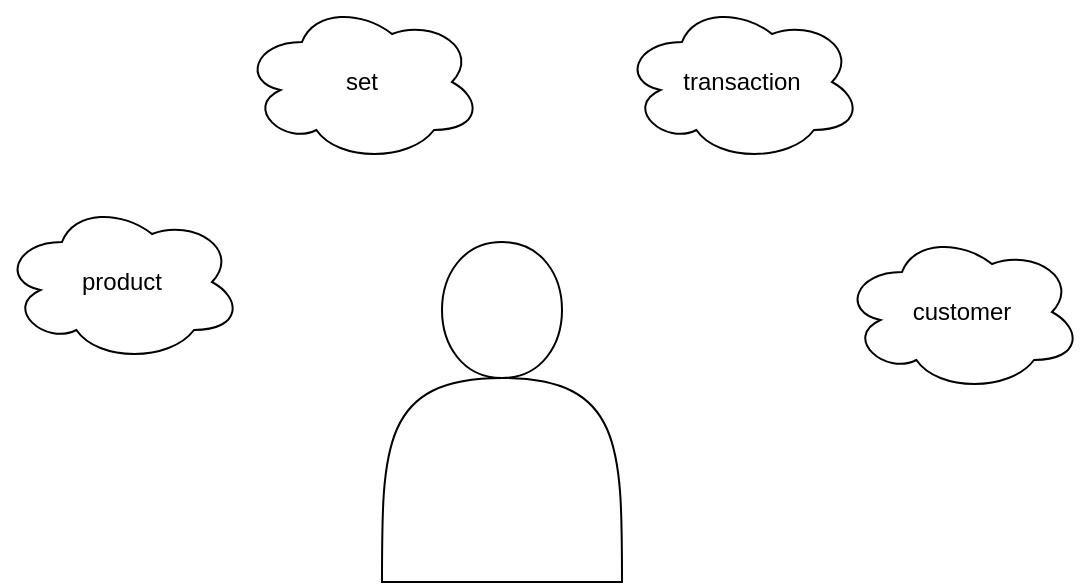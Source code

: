 <mxfile>
    <diagram id="jXz-vzdqo-b94pb40Mnk" name="Step 1_Define the purpose">
        <mxGraphModel dx="1049" dy="810" grid="1" gridSize="10" guides="1" tooltips="1" connect="1" arrows="1" fold="1" page="1" pageScale="1" pageWidth="827" pageHeight="1169" math="0" shadow="0">
            <root>
                <mxCell id="nirytq_ue4nJtfHyfdGq-0"/>
                <mxCell id="nirytq_ue4nJtfHyfdGq-1" parent="nirytq_ue4nJtfHyfdGq-0"/>
                <mxCell id="_NB82IQ6cY1DiW0OCXUs-0" value="" style="shape=actor;whiteSpace=wrap;html=1;" vertex="1" parent="nirytq_ue4nJtfHyfdGq-1">
                    <mxGeometry x="340" y="510" width="120" height="170" as="geometry"/>
                </mxCell>
                <mxCell id="_NB82IQ6cY1DiW0OCXUs-1" value="product" style="ellipse;shape=cloud;whiteSpace=wrap;html=1;" vertex="1" parent="nirytq_ue4nJtfHyfdGq-1">
                    <mxGeometry x="150" y="490" width="120" height="80" as="geometry"/>
                </mxCell>
                <mxCell id="_NB82IQ6cY1DiW0OCXUs-2" value="customer" style="ellipse;shape=cloud;whiteSpace=wrap;html=1;" vertex="1" parent="nirytq_ue4nJtfHyfdGq-1">
                    <mxGeometry x="570" y="505" width="120" height="80" as="geometry"/>
                </mxCell>
                <mxCell id="_NB82IQ6cY1DiW0OCXUs-3" value="transaction" style="ellipse;shape=cloud;whiteSpace=wrap;html=1;" vertex="1" parent="nirytq_ue4nJtfHyfdGq-1">
                    <mxGeometry x="460" y="390" width="120" height="80" as="geometry"/>
                </mxCell>
                <mxCell id="_NB82IQ6cY1DiW0OCXUs-4" value="set" style="ellipse;shape=cloud;whiteSpace=wrap;html=1;" vertex="1" parent="nirytq_ue4nJtfHyfdGq-1">
                    <mxGeometry x="270" y="390" width="120" height="80" as="geometry"/>
                </mxCell>
            </root>
        </mxGraphModel>
    </diagram>
    <diagram id="zYmbBFuIOlqK6AIwoc5G" name="Step 2_The ERM">
        <mxGraphModel dx="734" dy="567" grid="1" gridSize="10" guides="1" tooltips="1" connect="1" arrows="1" fold="1" page="1" pageScale="1" pageWidth="827" pageHeight="1169" math="0" shadow="0">
            <root>
                <mxCell id="0"/>
                <mxCell id="1" parent="0"/>
                <mxCell id="2" value="product" style="rounded=0;whiteSpace=wrap;html=1;" parent="1" vertex="1">
                    <mxGeometry x="300" y="100" width="120" height="60" as="geometry"/>
                </mxCell>
                <mxCell id="3" value="customer" style="rounded=0;whiteSpace=wrap;html=1;" parent="1" vertex="1">
                    <mxGeometry x="300" y="555" width="120" height="60" as="geometry"/>
                </mxCell>
                <mxCell id="5" value="email" style="ellipse;whiteSpace=wrap;html=1;" parent="1" vertex="1">
                    <mxGeometry x="500" y="515" width="120" height="80" as="geometry"/>
                </mxCell>
                <mxCell id="6" value="fName" style="ellipse;whiteSpace=wrap;html=1;" parent="1" vertex="1">
                    <mxGeometry x="110" y="495" width="120" height="80" as="geometry"/>
                </mxCell>
                <mxCell id="7" value="lName" style="ellipse;whiteSpace=wrap;html=1;" parent="1" vertex="1">
                    <mxGeometry x="110" y="575" width="120" height="80" as="geometry"/>
                </mxCell>
                <mxCell id="8" value="password" style="ellipse;whiteSpace=wrap;html=1;" parent="1" vertex="1">
                    <mxGeometry x="500" y="595" width="120" height="80" as="geometry"/>
                </mxCell>
                <mxCell id="9" value="set" style="ellipse;whiteSpace=wrap;html=1;" parent="1" vertex="1">
                    <mxGeometry x="120" y="220" width="120" height="80" as="geometry"/>
                </mxCell>
                <mxCell id="10" value="transaction" style="rhombus;whiteSpace=wrap;html=1;" parent="1" vertex="1">
                    <mxGeometry x="320" y="435" width="80" height="80" as="geometry"/>
                </mxCell>
                <mxCell id="12" value="catalog number" style="ellipse;whiteSpace=wrap;html=1;" parent="1" vertex="1">
                    <mxGeometry x="120" y="80" width="120" height="80" as="geometry"/>
                </mxCell>
                <mxCell id="13" value="start price" style="ellipse;whiteSpace=wrap;html=1;" parent="1" vertex="1">
                    <mxGeometry x="360" width="120" height="80" as="geometry"/>
                </mxCell>
                <mxCell id="14" value="highest bid" style="ellipse;whiteSpace=wrap;html=1;" parent="1" vertex="1">
                    <mxGeometry x="480" width="120" height="80" as="geometry"/>
                </mxCell>
                <mxCell id="15" value="remaining time" style="ellipse;whiteSpace=wrap;html=1;" parent="1" vertex="1">
                    <mxGeometry x="480" y="80" width="120" height="80" as="geometry"/>
                </mxCell>
                <mxCell id="16" value="sold" style="rhombus;whiteSpace=wrap;html=1;" parent="1" vertex="1">
                    <mxGeometry x="320" y="220" width="80" height="80" as="geometry"/>
                </mxCell>
                <mxCell id="17" value="name" style="ellipse;whiteSpace=wrap;html=1;" parent="1" vertex="1">
                    <mxGeometry x="120" width="120" height="80" as="geometry"/>
                </mxCell>
                <mxCell id="18" value="description" style="ellipse;whiteSpace=wrap;html=1;" parent="1" vertex="1">
                    <mxGeometry x="240" width="120" height="80" as="geometry"/>
                </mxCell>
                <mxCell id="JAKgWlugo3kC6Hhdtx-b-18" value="date" style="ellipse;whiteSpace=wrap;html=1;" vertex="1" parent="1">
                    <mxGeometry x="470" y="320" width="120" height="80" as="geometry"/>
                </mxCell>
                <mxCell id="JAKgWlugo3kC6Hhdtx-b-19" value="transaction_id" style="ellipse;whiteSpace=wrap;html=1;" vertex="1" parent="1">
                    <mxGeometry x="110" y="330" width="120" height="80" as="geometry"/>
                </mxCell>
                <mxCell id="JAKgWlugo3kC6Hhdtx-b-20" value="customer_id" style="ellipse;whiteSpace=wrap;html=1;" vertex="1" parent="1">
                    <mxGeometry x="170" y="660" width="120" height="80" as="geometry"/>
                </mxCell>
            </root>
        </mxGraphModel>
    </diagram>
    <diagram id="Xvj_9jHBKqaZcII52IWE" name="Step 3_UML">
        <mxGraphModel dx="734" dy="567" grid="1" gridSize="10" guides="1" tooltips="1" connect="1" arrows="1" fold="1" page="1" pageScale="1" pageWidth="827" pageHeight="1169" math="0" shadow="0">
            <root>
                <mxCell id="K4ox0ZS5v6BuJCqkUJ5z-0"/>
                <mxCell id="K4ox0ZS5v6BuJCqkUJ5z-1" parent="K4ox0ZS5v6BuJCqkUJ5z-0"/>
                <mxCell id="ihvt2og2E5Tj_Q-nilGA-0" value="product" style="swimlane;fontStyle=0;childLayout=stackLayout;horizontal=1;startSize=30;horizontalStack=0;resizeParent=1;resizeParentMax=0;resizeLast=0;collapsible=1;marginBottom=0;" vertex="1" parent="K4ox0ZS5v6BuJCqkUJ5z-1">
                    <mxGeometry x="220" y="55" width="130" height="300" as="geometry"/>
                </mxCell>
                <mxCell id="ihvt2og2E5Tj_Q-nilGA-1" value="lName: string" style="text;strokeColor=none;fillColor=none;align=left;verticalAlign=middle;spacingLeft=4;spacingRight=4;overflow=hidden;points=[[0,0.5],[1,0.5]];portConstraint=eastwest;rotatable=0;" vertex="1" parent="ihvt2og2E5Tj_Q-nilGA-0">
                    <mxGeometry y="30" width="130" height="30" as="geometry"/>
                </mxCell>
                <mxCell id="8oDsm6ZlISZKC_hXa9Hv-0" value="description: string" style="text;strokeColor=none;fillColor=none;align=left;verticalAlign=middle;spacingLeft=4;spacingRight=4;overflow=hidden;points=[[0,0.5],[1,0.5]];portConstraint=eastwest;rotatable=0;" vertex="1" parent="ihvt2og2E5Tj_Q-nilGA-0">
                    <mxGeometry y="60" width="130" height="30" as="geometry"/>
                </mxCell>
                <mxCell id="ihvt2og2E5Tj_Q-nilGA-2" value="photo: string" style="text;strokeColor=none;fillColor=none;align=left;verticalAlign=middle;spacingLeft=4;spacingRight=4;overflow=hidden;points=[[0,0.5],[1,0.5]];portConstraint=eastwest;rotatable=0;" vertex="1" parent="ihvt2og2E5Tj_Q-nilGA-0">
                    <mxGeometry y="90" width="130" height="30" as="geometry"/>
                </mxCell>
                <mxCell id="ihvt2og2E5Tj_Q-nilGA-3" value="remaining time: time" style="text;strokeColor=none;fillColor=none;align=left;verticalAlign=middle;spacingLeft=4;spacingRight=4;overflow=hidden;points=[[0,0.5],[1,0.5]];portConstraint=eastwest;rotatable=0;" vertex="1" parent="ihvt2og2E5Tj_Q-nilGA-0">
                    <mxGeometry y="120" width="130" height="30" as="geometry"/>
                </mxCell>
                <mxCell id="ihvt2og2E5Tj_Q-nilGA-5" value="start price: int" style="text;strokeColor=none;fillColor=none;align=left;verticalAlign=middle;spacingLeft=4;spacingRight=4;overflow=hidden;points=[[0,0.5],[1,0.5]];portConstraint=eastwest;rotatable=0;" vertex="1" parent="ihvt2og2E5Tj_Q-nilGA-0">
                    <mxGeometry y="150" width="130" height="30" as="geometry"/>
                </mxCell>
                <mxCell id="ihvt2og2E5Tj_Q-nilGA-4" value="higest bid: int" style="text;strokeColor=none;fillColor=none;align=left;verticalAlign=middle;spacingLeft=4;spacingRight=4;overflow=hidden;points=[[0,0.5],[1,0.5]];portConstraint=eastwest;rotatable=0;" vertex="1" parent="ihvt2og2E5Tj_Q-nilGA-0">
                    <mxGeometry y="180" width="130" height="30" as="geometry"/>
                </mxCell>
                <mxCell id="CLE6n5qO8nIWa3VFG4tP-0" value="location: string" style="text;strokeColor=none;fillColor=none;align=left;verticalAlign=middle;spacingLeft=4;spacingRight=4;overflow=hidden;points=[[0,0.5],[1,0.5]];portConstraint=eastwest;rotatable=0;" vertex="1" parent="ihvt2og2E5Tj_Q-nilGA-0">
                    <mxGeometry y="210" width="130" height="30" as="geometry"/>
                </mxCell>
                <mxCell id="ihvt2og2E5Tj_Q-nilGA-6" value="product_id: int" style="text;strokeColor=none;fillColor=none;align=left;verticalAlign=middle;spacingLeft=4;spacingRight=4;overflow=hidden;points=[[0,0.5],[1,0.5]];portConstraint=eastwest;rotatable=0;" vertex="1" parent="ihvt2og2E5Tj_Q-nilGA-0">
                    <mxGeometry y="240" width="130" height="30" as="geometry"/>
                </mxCell>
                <mxCell id="ihvt2og2E5Tj_Q-nilGA-7" value="fk_transaction_id: int" style="text;strokeColor=none;fillColor=none;align=left;verticalAlign=middle;spacingLeft=4;spacingRight=4;overflow=hidden;points=[[0,0.5],[1,0.5]];portConstraint=eastwest;rotatable=0;" vertex="1" parent="ihvt2og2E5Tj_Q-nilGA-0">
                    <mxGeometry y="270" width="130" height="30" as="geometry"/>
                </mxCell>
                <mxCell id="ihvt2og2E5Tj_Q-nilGA-8" value="customer" style="swimlane;fontStyle=0;childLayout=stackLayout;horizontal=1;startSize=30;horizontalStack=0;resizeParent=1;resizeParentMax=0;resizeLast=0;collapsible=1;marginBottom=0;" vertex="1" parent="K4ox0ZS5v6BuJCqkUJ5z-1">
                    <mxGeometry x="600" y="55" width="117" height="300" as="geometry"/>
                </mxCell>
                <mxCell id="ihvt2og2E5Tj_Q-nilGA-9" value="lName: string" style="text;strokeColor=none;fillColor=none;align=left;verticalAlign=middle;spacingLeft=4;spacingRight=4;overflow=hidden;points=[[0,0.5],[1,0.5]];portConstraint=eastwest;rotatable=0;" vertex="1" parent="ihvt2og2E5Tj_Q-nilGA-8">
                    <mxGeometry y="30" width="117" height="30" as="geometry"/>
                </mxCell>
                <mxCell id="ihvt2og2E5Tj_Q-nilGA-10" value="fName: string" style="text;strokeColor=none;fillColor=none;align=left;verticalAlign=middle;spacingLeft=4;spacingRight=4;overflow=hidden;points=[[0,0.5],[1,0.5]];portConstraint=eastwest;rotatable=0;" vertex="1" parent="ihvt2og2E5Tj_Q-nilGA-8">
                    <mxGeometry y="60" width="117" height="30" as="geometry"/>
                </mxCell>
                <mxCell id="ihvt2og2E5Tj_Q-nilGA-12" value="age: int" style="text;strokeColor=none;fillColor=none;align=left;verticalAlign=middle;spacingLeft=4;spacingRight=4;overflow=hidden;points=[[0,0.5],[1,0.5]];portConstraint=eastwest;rotatable=0;" vertex="1" parent="ihvt2og2E5Tj_Q-nilGA-8">
                    <mxGeometry y="90" width="117" height="30" as="geometry"/>
                </mxCell>
                <mxCell id="ihvt2og2E5Tj_Q-nilGA-13" value="gender: string" style="text;strokeColor=none;fillColor=none;align=left;verticalAlign=middle;spacingLeft=4;spacingRight=4;overflow=hidden;points=[[0,0.5],[1,0.5]];portConstraint=eastwest;rotatable=0;" vertex="1" parent="ihvt2og2E5Tj_Q-nilGA-8">
                    <mxGeometry y="120" width="117" height="30" as="geometry"/>
                </mxCell>
                <mxCell id="ihvt2og2E5Tj_Q-nilGA-14" value="address: string" style="text;strokeColor=none;fillColor=none;align=left;verticalAlign=middle;spacingLeft=4;spacingRight=4;overflow=hidden;points=[[0,0.5],[1,0.5]];portConstraint=eastwest;rotatable=0;" vertex="1" parent="ihvt2og2E5Tj_Q-nilGA-8">
                    <mxGeometry y="150" width="117" height="30" as="geometry"/>
                </mxCell>
                <mxCell id="ihvt2og2E5Tj_Q-nilGA-15" value="ZIP: int" style="text;strokeColor=none;fillColor=none;align=left;verticalAlign=middle;spacingLeft=4;spacingRight=4;overflow=hidden;points=[[0,0.5],[1,0.5]];portConstraint=eastwest;rotatable=0;" vertex="1" parent="ihvt2og2E5Tj_Q-nilGA-8">
                    <mxGeometry y="180" width="117" height="30" as="geometry"/>
                </mxCell>
                <mxCell id="wFK5Kzd3cFSwiLDH5pGj-0" value="email: string" style="text;strokeColor=none;fillColor=none;align=left;verticalAlign=middle;spacingLeft=4;spacingRight=4;overflow=hidden;points=[[0,0.5],[1,0.5]];portConstraint=eastwest;rotatable=0;" vertex="1" parent="ihvt2og2E5Tj_Q-nilGA-8">
                    <mxGeometry y="210" width="117" height="30" as="geometry"/>
                </mxCell>
                <mxCell id="wFK5Kzd3cFSwiLDH5pGj-1" value="password: string" style="text;strokeColor=none;fillColor=none;align=left;verticalAlign=middle;spacingLeft=4;spacingRight=4;overflow=hidden;points=[[0,0.5],[1,0.5]];portConstraint=eastwest;rotatable=0;" vertex="1" parent="ihvt2og2E5Tj_Q-nilGA-8">
                    <mxGeometry y="240" width="117" height="30" as="geometry"/>
                </mxCell>
                <mxCell id="ihvt2og2E5Tj_Q-nilGA-17" value="customer_id: int" style="text;strokeColor=none;fillColor=none;align=left;verticalAlign=middle;spacingLeft=4;spacingRight=4;overflow=hidden;points=[[0,0.5],[1,0.5]];portConstraint=eastwest;rotatable=0;" vertex="1" parent="ihvt2og2E5Tj_Q-nilGA-8">
                    <mxGeometry y="270" width="117" height="30" as="geometry"/>
                </mxCell>
                <mxCell id="ihvt2og2E5Tj_Q-nilGA-19" value="transaction" style="swimlane;fontStyle=0;childLayout=stackLayout;horizontal=1;startSize=30;horizontalStack=0;resizeParent=1;resizeParentMax=0;resizeLast=0;collapsible=1;marginBottom=0;" vertex="1" parent="K4ox0ZS5v6BuJCqkUJ5z-1">
                    <mxGeometry x="400" y="55" width="140" height="120" as="geometry"/>
                </mxCell>
                <mxCell id="ihvt2og2E5Tj_Q-nilGA-20" value="date: date" style="text;strokeColor=none;fillColor=none;align=left;verticalAlign=middle;spacingLeft=4;spacingRight=4;overflow=hidden;points=[[0,0.5],[1,0.5]];portConstraint=eastwest;rotatable=0;" vertex="1" parent="ihvt2og2E5Tj_Q-nilGA-19">
                    <mxGeometry y="30" width="140" height="30" as="geometry"/>
                </mxCell>
                <mxCell id="ihvt2og2E5Tj_Q-nilGA-22" value="doctor: string" style="text;strokeColor=none;fillColor=none;align=left;verticalAlign=middle;spacingLeft=4;spacingRight=4;overflow=hidden;points=[[0,0.5],[1,0.5]];portConstraint=eastwest;rotatable=0;" vertex="1" parent="ihvt2og2E5Tj_Q-nilGA-19">
                    <mxGeometry y="60" width="140" height="30" as="geometry"/>
                </mxCell>
                <mxCell id="ihvt2og2E5Tj_Q-nilGA-23" value="transaction_id: int" style="text;strokeColor=none;fillColor=none;align=left;verticalAlign=middle;spacingLeft=4;spacingRight=4;overflow=hidden;points=[[0,0.5],[1,0.5]];portConstraint=eastwest;rotatable=0;" vertex="1" parent="ihvt2og2E5Tj_Q-nilGA-19">
                    <mxGeometry y="90" width="140" height="30" as="geometry"/>
                </mxCell>
                <mxCell id="ihvt2og2E5Tj_Q-nilGA-24" value="set" style="swimlane;fontStyle=0;childLayout=stackLayout;horizontal=1;startSize=30;horizontalStack=0;resizeParent=1;resizeParentMax=0;resizeLast=0;collapsible=1;marginBottom=0;" vertex="1" parent="K4ox0ZS5v6BuJCqkUJ5z-1">
                    <mxGeometry x="10" y="55" width="130" height="210" as="geometry"/>
                </mxCell>
                <mxCell id="ihvt2og2E5Tj_Q-nilGA-25" value="lName: string" style="text;strokeColor=none;fillColor=none;align=left;verticalAlign=middle;spacingLeft=4;spacingRight=4;overflow=hidden;points=[[0,0.5],[1,0.5]];portConstraint=eastwest;rotatable=0;" vertex="1" parent="ihvt2og2E5Tj_Q-nilGA-24">
                    <mxGeometry y="30" width="130" height="30" as="geometry"/>
                </mxCell>
                <mxCell id="ihvt2og2E5Tj_Q-nilGA-26" value="catalog nummer: int" style="text;strokeColor=none;fillColor=none;align=left;verticalAlign=middle;spacingLeft=4;spacingRight=4;overflow=hidden;points=[[0,0.5],[1,0.5]];portConstraint=eastwest;rotatable=0;" vertex="1" parent="ihvt2og2E5Tj_Q-nilGA-24">
                    <mxGeometry y="60" width="130" height="30" as="geometry"/>
                </mxCell>
                <mxCell id="ihvt2og2E5Tj_Q-nilGA-27" value="nurse in charge: string" style="text;strokeColor=none;fillColor=none;align=left;verticalAlign=middle;spacingLeft=4;spacingRight=4;overflow=hidden;points=[[0,0.5],[1,0.5]];portConstraint=eastwest;rotatable=0;" vertex="1" parent="ihvt2og2E5Tj_Q-nilGA-24">
                    <mxGeometry y="90" width="130" height="30" as="geometry"/>
                </mxCell>
                <mxCell id="ihvt2og2E5Tj_Q-nilGA-28" value="doctor in charge: string" style="text;strokeColor=none;fillColor=none;align=left;verticalAlign=middle;spacingLeft=4;spacingRight=4;overflow=hidden;points=[[0,0.5],[1,0.5]];portConstraint=eastwest;rotatable=0;" vertex="1" parent="ihvt2og2E5Tj_Q-nilGA-24">
                    <mxGeometry y="120" width="130" height="30" as="geometry"/>
                </mxCell>
                <mxCell id="ihvt2og2E5Tj_Q-nilGA-29" value="rooms: int" style="text;strokeColor=none;fillColor=none;align=left;verticalAlign=middle;spacingLeft=4;spacingRight=4;overflow=hidden;points=[[0,0.5],[1,0.5]];portConstraint=eastwest;rotatable=0;" vertex="1" parent="ihvt2og2E5Tj_Q-nilGA-24">
                    <mxGeometry y="150" width="130" height="30" as="geometry"/>
                </mxCell>
                <mxCell id="ihvt2og2E5Tj_Q-nilGA-30" value="set_id: int" style="text;strokeColor=none;fillColor=none;align=left;verticalAlign=middle;spacingLeft=4;spacingRight=4;overflow=hidden;points=[[0,0.5],[1,0.5]];portConstraint=eastwest;rotatable=0;" vertex="1" parent="ihvt2og2E5Tj_Q-nilGA-24">
                    <mxGeometry y="180" width="130" height="30" as="geometry"/>
                </mxCell>
                <mxCell id="ihvt2og2E5Tj_Q-nilGA-31" style="edgeStyle=none;html=1;exitX=1;exitY=0.5;exitDx=0;exitDy=0;entryX=0;entryY=0.5;entryDx=0;entryDy=0;startArrow=ERmany;startFill=0;endArrow=ERmany;endFill=0;" edge="1" parent="K4ox0ZS5v6BuJCqkUJ5z-1" source="ihvt2og2E5Tj_Q-nilGA-25" target="ihvt2og2E5Tj_Q-nilGA-1">
                    <mxGeometry relative="1" as="geometry"/>
                </mxCell>
                <mxCell id="ihvt2og2E5Tj_Q-nilGA-32" style="edgeStyle=none;html=1;exitX=1;exitY=0.5;exitDx=0;exitDy=0;entryX=0;entryY=0.5;entryDx=0;entryDy=0;startArrow=ERmany;startFill=0;endArrow=ERmany;endFill=0;" edge="1" parent="K4ox0ZS5v6BuJCqkUJ5z-1" source="ihvt2og2E5Tj_Q-nilGA-1" target="ihvt2og2E5Tj_Q-nilGA-20">
                    <mxGeometry relative="1" as="geometry"/>
                </mxCell>
                <mxCell id="ihvt2og2E5Tj_Q-nilGA-33" style="edgeStyle=none;html=1;exitX=1;exitY=0.5;exitDx=0;exitDy=0;entryX=0;entryY=0.5;entryDx=0;entryDy=0;startArrow=ERmany;startFill=0;endArrow=ERmany;endFill=0;" edge="1" parent="K4ox0ZS5v6BuJCqkUJ5z-1" source="ihvt2og2E5Tj_Q-nilGA-20" target="ihvt2og2E5Tj_Q-nilGA-9">
                    <mxGeometry relative="1" as="geometry"/>
                </mxCell>
            </root>
        </mxGraphModel>
    </diagram>
    <diagram id="uGuc9Y0AqGTa8b9nX0rT" name="Step 4_Norm">
        <mxGraphModel dx="734" dy="567" grid="1" gridSize="10" guides="1" tooltips="1" connect="1" arrows="1" fold="1" page="1" pageScale="1" pageWidth="827" pageHeight="1169" math="0" shadow="0">
            <root>
                <mxCell id="vV-XLHRuFElExbyaIEd4-0"/>
                <mxCell id="vV-XLHRuFElExbyaIEd4-1" parent="vV-XLHRuFElExbyaIEd4-0"/>
                <mxCell id="Ws-6RBMNiHoIzdHjLvVi-0" value="product" style="swimlane;fontStyle=0;childLayout=stackLayout;horizontal=1;startSize=30;horizontalStack=0;resizeParent=1;resizeParentMax=0;resizeLast=0;collapsible=1;marginBottom=0;" vertex="1" parent="vV-XLHRuFElExbyaIEd4-1">
                    <mxGeometry x="220" y="55" width="130" height="300" as="geometry"/>
                </mxCell>
                <mxCell id="Ws-6RBMNiHoIzdHjLvVi-1" value="lName: string" style="text;strokeColor=none;fillColor=none;align=left;verticalAlign=middle;spacingLeft=4;spacingRight=4;overflow=hidden;points=[[0,0.5],[1,0.5]];portConstraint=eastwest;rotatable=0;" vertex="1" parent="Ws-6RBMNiHoIzdHjLvVi-0">
                    <mxGeometry y="30" width="130" height="30" as="geometry"/>
                </mxCell>
                <mxCell id="Ws-6RBMNiHoIzdHjLvVi-2" value="description: string" style="text;strokeColor=none;fillColor=none;align=left;verticalAlign=middle;spacingLeft=4;spacingRight=4;overflow=hidden;points=[[0,0.5],[1,0.5]];portConstraint=eastwest;rotatable=0;" vertex="1" parent="Ws-6RBMNiHoIzdHjLvVi-0">
                    <mxGeometry y="60" width="130" height="30" as="geometry"/>
                </mxCell>
                <mxCell id="Ws-6RBMNiHoIzdHjLvVi-3" value="photo: string" style="text;strokeColor=none;fillColor=none;align=left;verticalAlign=middle;spacingLeft=4;spacingRight=4;overflow=hidden;points=[[0,0.5],[1,0.5]];portConstraint=eastwest;rotatable=0;" vertex="1" parent="Ws-6RBMNiHoIzdHjLvVi-0">
                    <mxGeometry y="90" width="130" height="30" as="geometry"/>
                </mxCell>
                <mxCell id="Ws-6RBMNiHoIzdHjLvVi-4" value="remaining time: time" style="text;strokeColor=none;fillColor=none;align=left;verticalAlign=middle;spacingLeft=4;spacingRight=4;overflow=hidden;points=[[0,0.5],[1,0.5]];portConstraint=eastwest;rotatable=0;" vertex="1" parent="Ws-6RBMNiHoIzdHjLvVi-0">
                    <mxGeometry y="120" width="130" height="30" as="geometry"/>
                </mxCell>
                <mxCell id="Ws-6RBMNiHoIzdHjLvVi-5" value="start price: int" style="text;strokeColor=none;fillColor=none;align=left;verticalAlign=middle;spacingLeft=4;spacingRight=4;overflow=hidden;points=[[0,0.5],[1,0.5]];portConstraint=eastwest;rotatable=0;" vertex="1" parent="Ws-6RBMNiHoIzdHjLvVi-0">
                    <mxGeometry y="150" width="130" height="30" as="geometry"/>
                </mxCell>
                <mxCell id="Ws-6RBMNiHoIzdHjLvVi-6" value="higest bid: int" style="text;strokeColor=none;fillColor=none;align=left;verticalAlign=middle;spacingLeft=4;spacingRight=4;overflow=hidden;points=[[0,0.5],[1,0.5]];portConstraint=eastwest;rotatable=0;" vertex="1" parent="Ws-6RBMNiHoIzdHjLvVi-0">
                    <mxGeometry y="180" width="130" height="30" as="geometry"/>
                </mxCell>
                <mxCell id="Ws-6RBMNiHoIzdHjLvVi-7" value="location: string" style="text;strokeColor=none;fillColor=none;align=left;verticalAlign=middle;spacingLeft=4;spacingRight=4;overflow=hidden;points=[[0,0.5],[1,0.5]];portConstraint=eastwest;rotatable=0;" vertex="1" parent="Ws-6RBMNiHoIzdHjLvVi-0">
                    <mxGeometry y="210" width="130" height="30" as="geometry"/>
                </mxCell>
                <mxCell id="Ws-6RBMNiHoIzdHjLvVi-8" value="product_id: int" style="text;strokeColor=none;fillColor=none;align=left;verticalAlign=middle;spacingLeft=4;spacingRight=4;overflow=hidden;points=[[0,0.5],[1,0.5]];portConstraint=eastwest;rotatable=0;" vertex="1" parent="Ws-6RBMNiHoIzdHjLvVi-0">
                    <mxGeometry y="240" width="130" height="30" as="geometry"/>
                </mxCell>
                <mxCell id="Ws-6RBMNiHoIzdHjLvVi-9" value="fk_transaction_id: int" style="text;strokeColor=none;fillColor=none;align=left;verticalAlign=middle;spacingLeft=4;spacingRight=4;overflow=hidden;points=[[0,0.5],[1,0.5]];portConstraint=eastwest;rotatable=0;" vertex="1" parent="Ws-6RBMNiHoIzdHjLvVi-0">
                    <mxGeometry y="270" width="130" height="30" as="geometry"/>
                </mxCell>
                <mxCell id="Ws-6RBMNiHoIzdHjLvVi-10" value="customer" style="swimlane;fontStyle=0;childLayout=stackLayout;horizontal=1;startSize=30;horizontalStack=0;resizeParent=1;resizeParentMax=0;resizeLast=0;collapsible=1;marginBottom=0;" vertex="1" parent="vV-XLHRuFElExbyaIEd4-1">
                    <mxGeometry x="600" y="55" width="117" height="300" as="geometry"/>
                </mxCell>
                <mxCell id="Ws-6RBMNiHoIzdHjLvVi-11" value="lName: string" style="text;strokeColor=none;fillColor=none;align=left;verticalAlign=middle;spacingLeft=4;spacingRight=4;overflow=hidden;points=[[0,0.5],[1,0.5]];portConstraint=eastwest;rotatable=0;" vertex="1" parent="Ws-6RBMNiHoIzdHjLvVi-10">
                    <mxGeometry y="30" width="117" height="30" as="geometry"/>
                </mxCell>
                <mxCell id="Ws-6RBMNiHoIzdHjLvVi-12" value="fName: string" style="text;strokeColor=none;fillColor=none;align=left;verticalAlign=middle;spacingLeft=4;spacingRight=4;overflow=hidden;points=[[0,0.5],[1,0.5]];portConstraint=eastwest;rotatable=0;" vertex="1" parent="Ws-6RBMNiHoIzdHjLvVi-10">
                    <mxGeometry y="60" width="117" height="30" as="geometry"/>
                </mxCell>
                <mxCell id="Ws-6RBMNiHoIzdHjLvVi-13" value="age: int" style="text;strokeColor=none;fillColor=none;align=left;verticalAlign=middle;spacingLeft=4;spacingRight=4;overflow=hidden;points=[[0,0.5],[1,0.5]];portConstraint=eastwest;rotatable=0;" vertex="1" parent="Ws-6RBMNiHoIzdHjLvVi-10">
                    <mxGeometry y="90" width="117" height="30" as="geometry"/>
                </mxCell>
                <mxCell id="Ws-6RBMNiHoIzdHjLvVi-14" value="gender: string" style="text;strokeColor=none;fillColor=none;align=left;verticalAlign=middle;spacingLeft=4;spacingRight=4;overflow=hidden;points=[[0,0.5],[1,0.5]];portConstraint=eastwest;rotatable=0;" vertex="1" parent="Ws-6RBMNiHoIzdHjLvVi-10">
                    <mxGeometry y="120" width="117" height="30" as="geometry"/>
                </mxCell>
                <mxCell id="Ws-6RBMNiHoIzdHjLvVi-15" value="address: string" style="text;strokeColor=none;fillColor=none;align=left;verticalAlign=middle;spacingLeft=4;spacingRight=4;overflow=hidden;points=[[0,0.5],[1,0.5]];portConstraint=eastwest;rotatable=0;" vertex="1" parent="Ws-6RBMNiHoIzdHjLvVi-10">
                    <mxGeometry y="150" width="117" height="30" as="geometry"/>
                </mxCell>
                <mxCell id="Ws-6RBMNiHoIzdHjLvVi-16" value="ZIP: int" style="text;strokeColor=none;fillColor=none;align=left;verticalAlign=middle;spacingLeft=4;spacingRight=4;overflow=hidden;points=[[0,0.5],[1,0.5]];portConstraint=eastwest;rotatable=0;" vertex="1" parent="Ws-6RBMNiHoIzdHjLvVi-10">
                    <mxGeometry y="180" width="117" height="30" as="geometry"/>
                </mxCell>
                <mxCell id="Ws-6RBMNiHoIzdHjLvVi-17" value="email: string" style="text;strokeColor=none;fillColor=none;align=left;verticalAlign=middle;spacingLeft=4;spacingRight=4;overflow=hidden;points=[[0,0.5],[1,0.5]];portConstraint=eastwest;rotatable=0;" vertex="1" parent="Ws-6RBMNiHoIzdHjLvVi-10">
                    <mxGeometry y="210" width="117" height="30" as="geometry"/>
                </mxCell>
                <mxCell id="Ws-6RBMNiHoIzdHjLvVi-18" value="password: string" style="text;strokeColor=none;fillColor=none;align=left;verticalAlign=middle;spacingLeft=4;spacingRight=4;overflow=hidden;points=[[0,0.5],[1,0.5]];portConstraint=eastwest;rotatable=0;" vertex="1" parent="Ws-6RBMNiHoIzdHjLvVi-10">
                    <mxGeometry y="240" width="117" height="30" as="geometry"/>
                </mxCell>
                <mxCell id="Ws-6RBMNiHoIzdHjLvVi-19" value="customer_id: int" style="text;strokeColor=none;fillColor=none;align=left;verticalAlign=middle;spacingLeft=4;spacingRight=4;overflow=hidden;points=[[0,0.5],[1,0.5]];portConstraint=eastwest;rotatable=0;" vertex="1" parent="Ws-6RBMNiHoIzdHjLvVi-10">
                    <mxGeometry y="270" width="117" height="30" as="geometry"/>
                </mxCell>
                <mxCell id="Ws-6RBMNiHoIzdHjLvVi-20" value="transaction" style="swimlane;fontStyle=0;childLayout=stackLayout;horizontal=1;startSize=30;horizontalStack=0;resizeParent=1;resizeParentMax=0;resizeLast=0;collapsible=1;marginBottom=0;" vertex="1" parent="vV-XLHRuFElExbyaIEd4-1">
                    <mxGeometry x="400" y="55" width="140" height="120" as="geometry"/>
                </mxCell>
                <mxCell id="Ws-6RBMNiHoIzdHjLvVi-21" value="date: date" style="text;strokeColor=none;fillColor=none;align=left;verticalAlign=middle;spacingLeft=4;spacingRight=4;overflow=hidden;points=[[0,0.5],[1,0.5]];portConstraint=eastwest;rotatable=0;" vertex="1" parent="Ws-6RBMNiHoIzdHjLvVi-20">
                    <mxGeometry y="30" width="140" height="30" as="geometry"/>
                </mxCell>
                <mxCell id="Ws-6RBMNiHoIzdHjLvVi-22" value="doctor: string" style="text;strokeColor=none;fillColor=none;align=left;verticalAlign=middle;spacingLeft=4;spacingRight=4;overflow=hidden;points=[[0,0.5],[1,0.5]];portConstraint=eastwest;rotatable=0;" vertex="1" parent="Ws-6RBMNiHoIzdHjLvVi-20">
                    <mxGeometry y="60" width="140" height="30" as="geometry"/>
                </mxCell>
                <mxCell id="Ws-6RBMNiHoIzdHjLvVi-23" value="transaction_id: int" style="text;strokeColor=none;fillColor=none;align=left;verticalAlign=middle;spacingLeft=4;spacingRight=4;overflow=hidden;points=[[0,0.5],[1,0.5]];portConstraint=eastwest;rotatable=0;" vertex="1" parent="Ws-6RBMNiHoIzdHjLvVi-20">
                    <mxGeometry y="90" width="140" height="30" as="geometry"/>
                </mxCell>
                <mxCell id="Ws-6RBMNiHoIzdHjLvVi-24" value="set" style="swimlane;fontStyle=0;childLayout=stackLayout;horizontal=1;startSize=30;horizontalStack=0;resizeParent=1;resizeParentMax=0;resizeLast=0;collapsible=1;marginBottom=0;" vertex="1" parent="vV-XLHRuFElExbyaIEd4-1">
                    <mxGeometry x="10" y="55" width="130" height="210" as="geometry"/>
                </mxCell>
                <mxCell id="Ws-6RBMNiHoIzdHjLvVi-25" value="lName: string" style="text;strokeColor=none;fillColor=none;align=left;verticalAlign=middle;spacingLeft=4;spacingRight=4;overflow=hidden;points=[[0,0.5],[1,0.5]];portConstraint=eastwest;rotatable=0;" vertex="1" parent="Ws-6RBMNiHoIzdHjLvVi-24">
                    <mxGeometry y="30" width="130" height="30" as="geometry"/>
                </mxCell>
                <mxCell id="Ws-6RBMNiHoIzdHjLvVi-26" value="catalog nummer: int" style="text;strokeColor=none;fillColor=none;align=left;verticalAlign=middle;spacingLeft=4;spacingRight=4;overflow=hidden;points=[[0,0.5],[1,0.5]];portConstraint=eastwest;rotatable=0;" vertex="1" parent="Ws-6RBMNiHoIzdHjLvVi-24">
                    <mxGeometry y="60" width="130" height="30" as="geometry"/>
                </mxCell>
                <mxCell id="Ws-6RBMNiHoIzdHjLvVi-27" value="nurse in charge: string" style="text;strokeColor=none;fillColor=none;align=left;verticalAlign=middle;spacingLeft=4;spacingRight=4;overflow=hidden;points=[[0,0.5],[1,0.5]];portConstraint=eastwest;rotatable=0;" vertex="1" parent="Ws-6RBMNiHoIzdHjLvVi-24">
                    <mxGeometry y="90" width="130" height="30" as="geometry"/>
                </mxCell>
                <mxCell id="Ws-6RBMNiHoIzdHjLvVi-28" value="doctor in charge: string" style="text;strokeColor=none;fillColor=none;align=left;verticalAlign=middle;spacingLeft=4;spacingRight=4;overflow=hidden;points=[[0,0.5],[1,0.5]];portConstraint=eastwest;rotatable=0;" vertex="1" parent="Ws-6RBMNiHoIzdHjLvVi-24">
                    <mxGeometry y="120" width="130" height="30" as="geometry"/>
                </mxCell>
                <mxCell id="Ws-6RBMNiHoIzdHjLvVi-29" value="rooms: int" style="text;strokeColor=none;fillColor=none;align=left;verticalAlign=middle;spacingLeft=4;spacingRight=4;overflow=hidden;points=[[0,0.5],[1,0.5]];portConstraint=eastwest;rotatable=0;" vertex="1" parent="Ws-6RBMNiHoIzdHjLvVi-24">
                    <mxGeometry y="150" width="130" height="30" as="geometry"/>
                </mxCell>
                <mxCell id="Ws-6RBMNiHoIzdHjLvVi-30" value="set_id: int" style="text;strokeColor=none;fillColor=none;align=left;verticalAlign=middle;spacingLeft=4;spacingRight=4;overflow=hidden;points=[[0,0.5],[1,0.5]];portConstraint=eastwest;rotatable=0;" vertex="1" parent="Ws-6RBMNiHoIzdHjLvVi-24">
                    <mxGeometry y="180" width="130" height="30" as="geometry"/>
                </mxCell>
                <mxCell id="Ws-6RBMNiHoIzdHjLvVi-31" style="edgeStyle=none;html=1;exitX=1;exitY=0.5;exitDx=0;exitDy=0;entryX=0;entryY=0.5;entryDx=0;entryDy=0;startArrow=ERmany;startFill=0;endArrow=ERmany;endFill=0;" edge="1" parent="vV-XLHRuFElExbyaIEd4-1" source="Ws-6RBMNiHoIzdHjLvVi-25" target="Ws-6RBMNiHoIzdHjLvVi-1">
                    <mxGeometry relative="1" as="geometry"/>
                </mxCell>
                <mxCell id="Ws-6RBMNiHoIzdHjLvVi-32" style="edgeStyle=none;html=1;exitX=1;exitY=0.5;exitDx=0;exitDy=0;entryX=0;entryY=0.5;entryDx=0;entryDy=0;startArrow=ERmany;startFill=0;endArrow=ERmany;endFill=0;" edge="1" parent="vV-XLHRuFElExbyaIEd4-1" source="Ws-6RBMNiHoIzdHjLvVi-1" target="Ws-6RBMNiHoIzdHjLvVi-21">
                    <mxGeometry relative="1" as="geometry"/>
                </mxCell>
                <mxCell id="Ws-6RBMNiHoIzdHjLvVi-33" style="edgeStyle=none;html=1;exitX=1;exitY=0.5;exitDx=0;exitDy=0;entryX=0;entryY=0.5;entryDx=0;entryDy=0;startArrow=ERmany;startFill=0;endArrow=ERmany;endFill=0;" edge="1" parent="vV-XLHRuFElExbyaIEd4-1" source="Ws-6RBMNiHoIzdHjLvVi-21" target="Ws-6RBMNiHoIzdHjLvVi-11">
                    <mxGeometry relative="1" as="geometry"/>
                </mxCell>
            </root>
        </mxGraphModel>
    </diagram>
</mxfile>